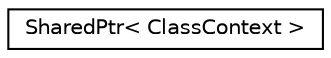 digraph "Graphical Class Hierarchy"
{
 // INTERACTIVE_SVG=YES
  edge [fontname="Helvetica",fontsize="10",labelfontname="Helvetica",labelfontsize="10"];
  node [fontname="Helvetica",fontsize="10",shape=record];
  rankdir="LR";
  Node0 [label="SharedPtr\< ClassContext \>",height=0.2,width=0.4,color="black", fillcolor="white", style="filled",URL="$df/d12/class_shared_ptr.html"];
}
